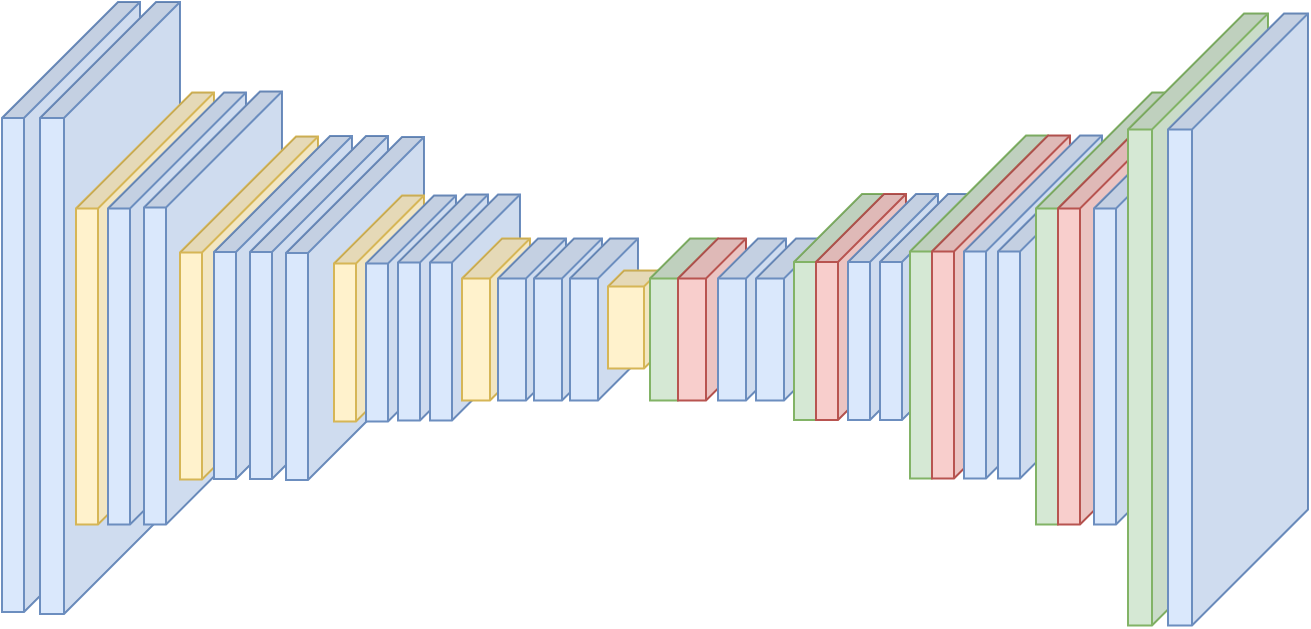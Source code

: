 <mxfile version="24.0.7" type="github">
  <diagram id="zFlVRU_5h1scILDpNqvU" name="Page-1">
    <mxGraphModel dx="683" dy="374" grid="0" gridSize="10" guides="1" tooltips="1" connect="1" arrows="1" fold="1" page="1" pageScale="1" pageWidth="1654" pageHeight="1169" background="#FFFFFF" math="0" shadow="0">
      <root>
        <mxCell id="0" />
        <mxCell id="1" parent="0" />
        <mxCell id="fAfMOuDEGAaXCi6AJNAk-10" value="" style="shape=cube;whiteSpace=wrap;html=1;boundedLbl=1;backgroundOutline=1;darkOpacity=0.05;darkOpacity2=0.1;size=58;perimeterSpacing=0;strokeColor=#6c8ebf;fillColor=#dae8fc;direction=south;labelPadding=0;" parent="1" vertex="1">
          <mxGeometry x="68" y="143" width="69" height="305" as="geometry" />
        </mxCell>
        <mxCell id="YaG1ghF0Epi8K0uBQFao-6" value="" style="shape=cube;whiteSpace=wrap;html=1;boundedLbl=1;backgroundOutline=1;darkOpacity=0.05;darkOpacity2=0.1;size=58;perimeterSpacing=0;strokeColor=#6c8ebf;fillColor=#dae8fc;direction=south;labelPadding=0;" parent="1" vertex="1">
          <mxGeometry x="87" y="143" width="70" height="306" as="geometry" />
        </mxCell>
        <mxCell id="YaG1ghF0Epi8K0uBQFao-7" value="" style="shape=cube;whiteSpace=wrap;html=1;boundedLbl=1;backgroundOutline=1;darkOpacity=0.05;darkOpacity2=0.1;size=58;perimeterSpacing=0;strokeColor=#d6b656;fillColor=#fff2cc;direction=south;labelPadding=0;" parent="1" vertex="1">
          <mxGeometry x="105" y="188.25" width="69" height="216" as="geometry" />
        </mxCell>
        <mxCell id="YaG1ghF0Epi8K0uBQFao-8" value="" style="shape=cube;whiteSpace=wrap;html=1;boundedLbl=1;backgroundOutline=1;darkOpacity=0.05;darkOpacity2=0.1;size=58;perimeterSpacing=0;strokeColor=#6c8ebf;fillColor=#dae8fc;direction=south;labelPadding=0;" parent="1" vertex="1">
          <mxGeometry x="121" y="188.25" width="69" height="216" as="geometry" />
        </mxCell>
        <mxCell id="YaG1ghF0Epi8K0uBQFao-9" value="" style="shape=cube;whiteSpace=wrap;html=1;boundedLbl=1;backgroundOutline=1;darkOpacity=0.05;darkOpacity2=0.1;size=58;perimeterSpacing=0;strokeColor=#6c8ebf;fillColor=#dae8fc;direction=south;labelPadding=0;" parent="1" vertex="1">
          <mxGeometry x="139" y="187.75" width="69" height="216.5" as="geometry" />
        </mxCell>
        <mxCell id="YaG1ghF0Epi8K0uBQFao-10" value="" style="shape=cube;whiteSpace=wrap;html=1;boundedLbl=1;backgroundOutline=1;darkOpacity=0.05;darkOpacity2=0.1;size=58;perimeterSpacing=0;strokeColor=#d6b656;fillColor=#fff2cc;direction=south;labelPadding=0;" parent="1" vertex="1">
          <mxGeometry x="157" y="210.25" width="69" height="171.5" as="geometry" />
        </mxCell>
        <mxCell id="YaG1ghF0Epi8K0uBQFao-11" value="" style="shape=cube;whiteSpace=wrap;html=1;boundedLbl=1;backgroundOutline=1;darkOpacity=0.05;darkOpacity2=0.1;size=58;perimeterSpacing=0;strokeColor=#6c8ebf;fillColor=#dae8fc;direction=south;labelPadding=0;" parent="1" vertex="1">
          <mxGeometry x="174" y="210" width="69" height="171.5" as="geometry" />
        </mxCell>
        <mxCell id="YaG1ghF0Epi8K0uBQFao-12" value="" style="shape=cube;whiteSpace=wrap;html=1;boundedLbl=1;backgroundOutline=1;darkOpacity=0.05;darkOpacity2=0.1;size=58;perimeterSpacing=0;strokeColor=#6c8ebf;fillColor=#dae8fc;direction=south;labelPadding=0;" parent="1" vertex="1">
          <mxGeometry x="192" y="210" width="69" height="171.5" as="geometry" />
        </mxCell>
        <mxCell id="YaG1ghF0Epi8K0uBQFao-13" value="" style="shape=cube;whiteSpace=wrap;html=1;boundedLbl=1;backgroundOutline=1;darkOpacity=0.05;darkOpacity2=0.1;size=58;perimeterSpacing=0;strokeColor=#6c8ebf;fillColor=#dae8fc;direction=south;labelPadding=0;" parent="1" vertex="1">
          <mxGeometry x="210" y="210.5" width="69" height="171.5" as="geometry" />
        </mxCell>
        <mxCell id="YaG1ghF0Epi8K0uBQFao-14" value="" style="shape=cube;whiteSpace=wrap;html=1;boundedLbl=1;backgroundOutline=1;darkOpacity=0.05;darkOpacity2=0.1;size=34;perimeterSpacing=0;strokeColor=#d6b656;fillColor=#fff2cc;direction=south;labelPadding=0;" parent="1" vertex="1">
          <mxGeometry x="234" y="239.75" width="45" height="113" as="geometry" />
        </mxCell>
        <mxCell id="YaG1ghF0Epi8K0uBQFao-15" value="" style="shape=cube;whiteSpace=wrap;html=1;boundedLbl=1;backgroundOutline=1;darkOpacity=0.05;darkOpacity2=0.1;size=34;perimeterSpacing=0;strokeColor=#6c8ebf;fillColor=#dae8fc;direction=south;labelPadding=0;" parent="1" vertex="1">
          <mxGeometry x="250" y="239.75" width="45" height="113" as="geometry" />
        </mxCell>
        <mxCell id="YaG1ghF0Epi8K0uBQFao-16" value="" style="shape=cube;whiteSpace=wrap;html=1;boundedLbl=1;backgroundOutline=1;darkOpacity=0.05;darkOpacity2=0.1;size=34;perimeterSpacing=0;strokeColor=#6c8ebf;fillColor=#dae8fc;direction=south;labelPadding=0;" parent="1" vertex="1">
          <mxGeometry x="266" y="239.25" width="45" height="113" as="geometry" />
        </mxCell>
        <mxCell id="YaG1ghF0Epi8K0uBQFao-17" value="" style="shape=cube;whiteSpace=wrap;html=1;boundedLbl=1;backgroundOutline=1;darkOpacity=0.05;darkOpacity2=0.1;size=34;perimeterSpacing=0;strokeColor=#6c8ebf;fillColor=#dae8fc;direction=south;labelPadding=0;" parent="1" vertex="1">
          <mxGeometry x="282" y="239.25" width="45" height="113" as="geometry" />
        </mxCell>
        <mxCell id="YaG1ghF0Epi8K0uBQFao-18" value="" style="shape=cube;whiteSpace=wrap;html=1;boundedLbl=1;backgroundOutline=1;darkOpacity=0.05;darkOpacity2=0.1;size=20;perimeterSpacing=0;strokeColor=#d6b656;fillColor=#fff2cc;direction=south;labelPadding=0;" parent="1" vertex="1">
          <mxGeometry x="298" y="261.25" width="34" height="81" as="geometry" />
        </mxCell>
        <mxCell id="YaG1ghF0Epi8K0uBQFao-19" value="" style="shape=cube;whiteSpace=wrap;html=1;boundedLbl=1;backgroundOutline=1;darkOpacity=0.05;darkOpacity2=0.1;size=20;perimeterSpacing=0;strokeColor=#6c8ebf;fillColor=#dae8fc;direction=south;labelPadding=0;" parent="1" vertex="1">
          <mxGeometry x="316" y="261.25" width="34" height="81" as="geometry" />
        </mxCell>
        <mxCell id="YaG1ghF0Epi8K0uBQFao-20" value="" style="shape=cube;whiteSpace=wrap;html=1;boundedLbl=1;backgroundOutline=1;darkOpacity=0.05;darkOpacity2=0.1;size=20;perimeterSpacing=0;strokeColor=#6c8ebf;fillColor=#dae8fc;direction=south;labelPadding=0;" parent="1" vertex="1">
          <mxGeometry x="334" y="261.25" width="34" height="81" as="geometry" />
        </mxCell>
        <mxCell id="YaG1ghF0Epi8K0uBQFao-21" value="" style="shape=cube;whiteSpace=wrap;html=1;boundedLbl=1;backgroundOutline=1;darkOpacity=0.05;darkOpacity2=0.1;size=20;perimeterSpacing=0;strokeColor=#6c8ebf;fillColor=#dae8fc;direction=south;labelPadding=0;" parent="1" vertex="1">
          <mxGeometry x="352" y="261.25" width="34" height="81" as="geometry" />
        </mxCell>
        <mxCell id="YaG1ghF0Epi8K0uBQFao-22" value="" style="shape=cube;whiteSpace=wrap;html=1;boundedLbl=1;backgroundOutline=1;darkOpacity=0.05;darkOpacity2=0.1;size=8;perimeterSpacing=0;strokeColor=#d6b656;fillColor=#fff2cc;direction=south;labelPadding=0;" parent="1" vertex="1">
          <mxGeometry x="371" y="277.25" width="26" height="49" as="geometry" />
        </mxCell>
        <mxCell id="YaG1ghF0Epi8K0uBQFao-24" value="" style="shape=cube;whiteSpace=wrap;html=1;boundedLbl=1;backgroundOutline=1;darkOpacity=0.05;darkOpacity2=0.1;size=20;perimeterSpacing=0;strokeColor=#82b366;fillColor=#d5e8d4;direction=south;labelPadding=0;" parent="1" vertex="1">
          <mxGeometry x="392" y="261.25" width="34" height="81" as="geometry" />
        </mxCell>
        <mxCell id="YaG1ghF0Epi8K0uBQFao-25" value="" style="shape=cube;whiteSpace=wrap;html=1;boundedLbl=1;backgroundOutline=1;darkOpacity=0.05;darkOpacity2=0.1;size=20;perimeterSpacing=0;strokeColor=#b85450;fillColor=#f8cecc;direction=south;labelPadding=0;" parent="1" vertex="1">
          <mxGeometry x="406" y="261.25" width="34" height="81" as="geometry" />
        </mxCell>
        <mxCell id="YaG1ghF0Epi8K0uBQFao-27" value="" style="shape=cube;whiteSpace=wrap;html=1;boundedLbl=1;backgroundOutline=1;darkOpacity=0.05;darkOpacity2=0.1;size=20;perimeterSpacing=0;strokeColor=#6c8ebf;fillColor=#dae8fc;direction=south;labelPadding=0;" parent="1" vertex="1">
          <mxGeometry x="426" y="261.25" width="34" height="81" as="geometry" />
        </mxCell>
        <mxCell id="YaG1ghF0Epi8K0uBQFao-28" value="" style="shape=cube;whiteSpace=wrap;html=1;boundedLbl=1;backgroundOutline=1;darkOpacity=0.05;darkOpacity2=0.1;size=20;perimeterSpacing=0;strokeColor=#6c8ebf;fillColor=#dae8fc;direction=south;labelPadding=0;" parent="1" vertex="1">
          <mxGeometry x="445" y="261.25" width="34" height="81" as="geometry" />
        </mxCell>
        <mxCell id="gk7VWWvbLwUDzhhFXbr7-2" value="" style="shape=cube;whiteSpace=wrap;html=1;boundedLbl=1;backgroundOutline=1;darkOpacity=0.05;darkOpacity2=0.1;size=34;perimeterSpacing=0;strokeColor=#82b366;fillColor=#d5e8d4;direction=south;labelPadding=0;" vertex="1" parent="1">
          <mxGeometry x="464" y="239" width="45" height="113" as="geometry" />
        </mxCell>
        <mxCell id="gk7VWWvbLwUDzhhFXbr7-3" value="" style="shape=cube;whiteSpace=wrap;html=1;boundedLbl=1;backgroundOutline=1;darkOpacity=0.05;darkOpacity2=0.1;size=34;perimeterSpacing=0;strokeColor=#b85450;fillColor=#f8cecc;direction=south;labelPadding=0;" vertex="1" parent="1">
          <mxGeometry x="475" y="239" width="45" height="113" as="geometry" />
        </mxCell>
        <mxCell id="gk7VWWvbLwUDzhhFXbr7-4" value="" style="shape=cube;whiteSpace=wrap;html=1;boundedLbl=1;backgroundOutline=1;darkOpacity=0.05;darkOpacity2=0.1;size=34;perimeterSpacing=0;strokeColor=#6c8ebf;fillColor=#dae8fc;direction=south;labelPadding=0;" vertex="1" parent="1">
          <mxGeometry x="491" y="239" width="45" height="113" as="geometry" />
        </mxCell>
        <mxCell id="gk7VWWvbLwUDzhhFXbr7-5" value="" style="shape=cube;whiteSpace=wrap;html=1;boundedLbl=1;backgroundOutline=1;darkOpacity=0.05;darkOpacity2=0.1;size=34;perimeterSpacing=0;strokeColor=#6c8ebf;fillColor=#dae8fc;direction=south;labelPadding=0;" vertex="1" parent="1">
          <mxGeometry x="507" y="239" width="45" height="113" as="geometry" />
        </mxCell>
        <mxCell id="gk7VWWvbLwUDzhhFXbr7-6" value="" style="shape=cube;whiteSpace=wrap;html=1;boundedLbl=1;backgroundOutline=1;darkOpacity=0.05;darkOpacity2=0.1;size=58;perimeterSpacing=0;strokeColor=#82b366;fillColor=#d5e8d4;direction=south;labelPadding=0;" vertex="1" parent="1">
          <mxGeometry x="522" y="209.75" width="69" height="171.5" as="geometry" />
        </mxCell>
        <mxCell id="gk7VWWvbLwUDzhhFXbr7-7" value="" style="shape=cube;whiteSpace=wrap;html=1;boundedLbl=1;backgroundOutline=1;darkOpacity=0.05;darkOpacity2=0.1;size=58;perimeterSpacing=0;strokeColor=#b85450;fillColor=#f8cecc;direction=south;labelPadding=0;" vertex="1" parent="1">
          <mxGeometry x="533" y="209.75" width="69" height="171.5" as="geometry" />
        </mxCell>
        <mxCell id="gk7VWWvbLwUDzhhFXbr7-8" value="" style="shape=cube;whiteSpace=wrap;html=1;boundedLbl=1;backgroundOutline=1;darkOpacity=0.05;darkOpacity2=0.1;size=58;perimeterSpacing=0;strokeColor=#6c8ebf;fillColor=#dae8fc;direction=south;labelPadding=0;" vertex="1" parent="1">
          <mxGeometry x="549" y="209.75" width="69" height="171.5" as="geometry" />
        </mxCell>
        <mxCell id="gk7VWWvbLwUDzhhFXbr7-9" value="" style="shape=cube;whiteSpace=wrap;html=1;boundedLbl=1;backgroundOutline=1;darkOpacity=0.05;darkOpacity2=0.1;size=58;perimeterSpacing=0;strokeColor=#6c8ebf;fillColor=#dae8fc;direction=south;labelPadding=0;" vertex="1" parent="1">
          <mxGeometry x="566" y="209.75" width="69" height="171.5" as="geometry" />
        </mxCell>
        <mxCell id="gk7VWWvbLwUDzhhFXbr7-10" value="" style="shape=cube;whiteSpace=wrap;html=1;boundedLbl=1;backgroundOutline=1;darkOpacity=0.05;darkOpacity2=0.1;size=58;perimeterSpacing=0;strokeColor=#82b366;fillColor=#d5e8d4;direction=south;labelPadding=0;" vertex="1" parent="1">
          <mxGeometry x="585" y="188.25" width="69" height="216" as="geometry" />
        </mxCell>
        <mxCell id="gk7VWWvbLwUDzhhFXbr7-11" value="" style="shape=cube;whiteSpace=wrap;html=1;boundedLbl=1;backgroundOutline=1;darkOpacity=0.05;darkOpacity2=0.1;size=58;perimeterSpacing=0;strokeColor=#b85450;fillColor=#f8cecc;direction=south;labelPadding=0;" vertex="1" parent="1">
          <mxGeometry x="596" y="188.25" width="69" height="216" as="geometry" />
        </mxCell>
        <mxCell id="gk7VWWvbLwUDzhhFXbr7-12" value="" style="shape=cube;whiteSpace=wrap;html=1;boundedLbl=1;backgroundOutline=1;darkOpacity=0.05;darkOpacity2=0.1;size=58;perimeterSpacing=0;strokeColor=#6c8ebf;fillColor=#dae8fc;direction=south;labelPadding=0;" vertex="1" parent="1">
          <mxGeometry x="614" y="188.25" width="69" height="216" as="geometry" />
        </mxCell>
        <mxCell id="gk7VWWvbLwUDzhhFXbr7-13" value="" style="shape=cube;whiteSpace=wrap;html=1;boundedLbl=1;backgroundOutline=1;darkOpacity=0.05;darkOpacity2=0.1;size=58;perimeterSpacing=0;strokeColor=#82b366;fillColor=#d5e8d4;direction=south;labelPadding=0;" vertex="1" parent="1">
          <mxGeometry x="631" y="148.75" width="70" height="306" as="geometry" />
        </mxCell>
        <mxCell id="gk7VWWvbLwUDzhhFXbr7-14" value="" style="shape=cube;whiteSpace=wrap;html=1;boundedLbl=1;backgroundOutline=1;darkOpacity=0.05;darkOpacity2=0.1;size=58;perimeterSpacing=0;strokeColor=#6c8ebf;fillColor=#dae8fc;direction=south;labelPadding=0;" vertex="1" parent="1">
          <mxGeometry x="651" y="148.75" width="70" height="306" as="geometry" />
        </mxCell>
      </root>
    </mxGraphModel>
  </diagram>
</mxfile>
